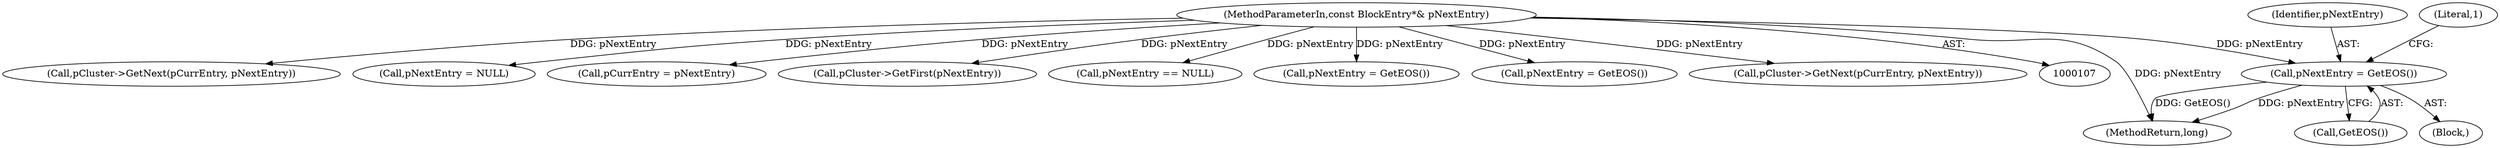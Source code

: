 digraph "1_Android_04839626ed859623901ebd3a5fd483982186b59d_106@pointer" {
"1000218" [label="(Call,pNextEntry = GetEOS())"];
"1000109" [label="(MethodParameterIn,const BlockEntry*& pNextEntry)"];
"1000255" [label="(MethodReturn,long)"];
"1000187" [label="(Call,pCluster->GetNext(pCurrEntry, pNextEntry))"];
"1000223" [label="(Call,pNextEntry = NULL)"];
"1000219" [label="(Identifier,pNextEntry)"];
"1000182" [label="(Call,pCurrEntry = pNextEntry)"];
"1000230" [label="(Call,pCluster->GetFirst(pNextEntry))"];
"1000218" [label="(Call,pNextEntry = GetEOS())"];
"1000109" [label="(MethodParameterIn,const BlockEntry*& pNextEntry)"];
"1000220" [label="(Call,GetEOS())"];
"1000239" [label="(Call,pNextEntry == NULL)"];
"1000250" [label="(Call,pNextEntry = GetEOS())"];
"1000205" [label="(Call,pNextEntry = GetEOS())"];
"1000217" [label="(Block,)"];
"1000151" [label="(Call,pCluster->GetNext(pCurrEntry, pNextEntry))"];
"1000222" [label="(Literal,1)"];
"1000218" -> "1000217"  [label="AST: "];
"1000218" -> "1000220"  [label="CFG: "];
"1000219" -> "1000218"  [label="AST: "];
"1000220" -> "1000218"  [label="AST: "];
"1000222" -> "1000218"  [label="CFG: "];
"1000218" -> "1000255"  [label="DDG: pNextEntry"];
"1000218" -> "1000255"  [label="DDG: GetEOS()"];
"1000109" -> "1000218"  [label="DDG: pNextEntry"];
"1000109" -> "1000107"  [label="AST: "];
"1000109" -> "1000255"  [label="DDG: pNextEntry"];
"1000109" -> "1000151"  [label="DDG: pNextEntry"];
"1000109" -> "1000182"  [label="DDG: pNextEntry"];
"1000109" -> "1000187"  [label="DDG: pNextEntry"];
"1000109" -> "1000205"  [label="DDG: pNextEntry"];
"1000109" -> "1000223"  [label="DDG: pNextEntry"];
"1000109" -> "1000230"  [label="DDG: pNextEntry"];
"1000109" -> "1000239"  [label="DDG: pNextEntry"];
"1000109" -> "1000250"  [label="DDG: pNextEntry"];
}
